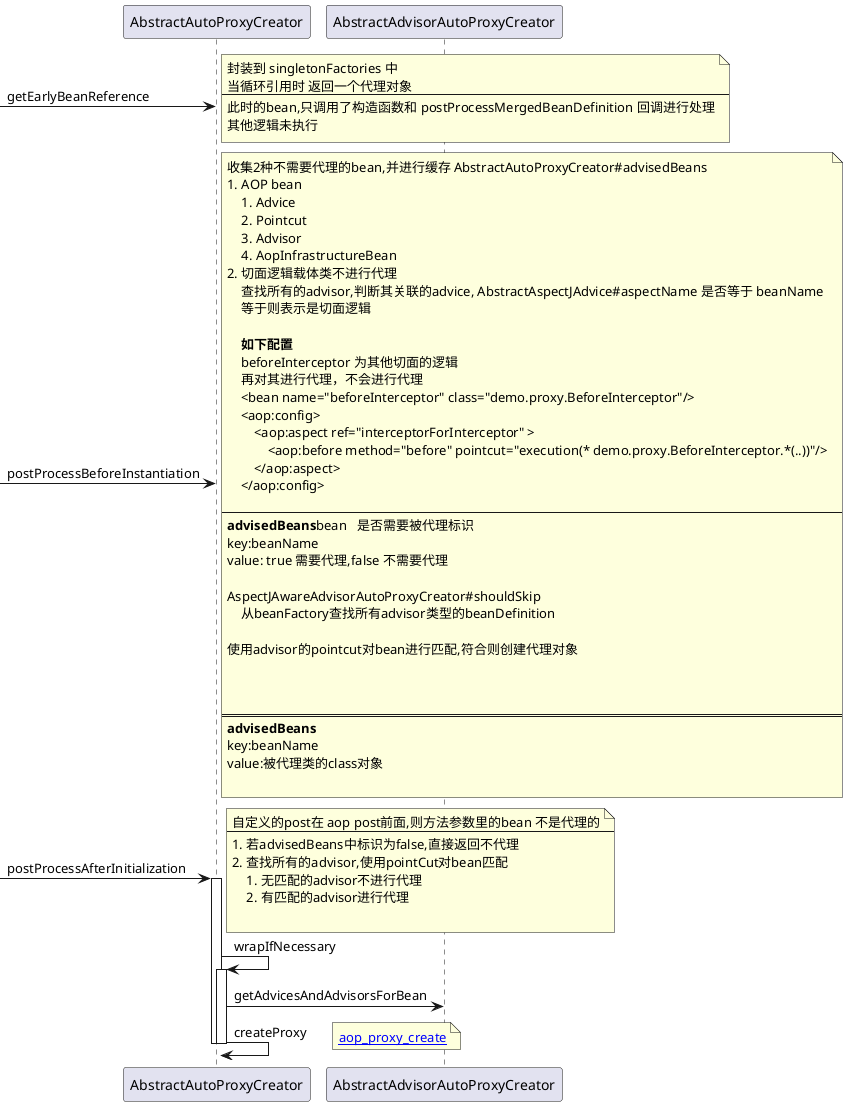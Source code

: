 @startuml
'https://plantuml.com/use-case-diagram


-> AbstractAutoProxyCreator : getEarlyBeanReference
note right
封装到 singletonFactories 中
当循环引用时 返回一个代理对象
---
此时的bean,只调用了构造函数和 postProcessMergedBeanDefinition 回调进行处理
其他逻辑未执行
end note

-> AbstractAutoProxyCreator : postProcessBeforeInstantiation
note right
收集2种不需要代理的bean,并进行缓存 AbstractAutoProxyCreator#advisedBeans
# AOP bean
## Advice
## Pointcut
## Advisor
## AopInfrastructureBean
# 切面逻辑载体类不进行代理
    查找所有的advisor,判断其关联的advice, AbstractAspectJAdvice#aspectName 是否等于 beanName
    等于则表示是切面逻辑

    **如下配置**
    beforeInterceptor 为其他切面的逻辑
    再对其进行代理，不会进行代理
    <bean name="beforeInterceptor" class="demo.proxy.BeforeInterceptor"/>
    <aop:config>
        <aop:aspect ref="interceptorForInterceptor" >
            <aop:before method="before" pointcut="execution(* demo.proxy.BeforeInterceptor.*(..))"/>
        </aop:aspect>
    </aop:config>

----
**advisedBeans**bean   是否需要被代理标识
key:beanName
value: true 需要代理,false 不需要代理

AspectJAwareAdvisorAutoProxyCreator#shouldSkip
    从beanFactory查找所有advisor类型的beanDefinition

使用advisor的pointcut对bean进行匹配,符合则创建代理对象



====
**advisedBeans**
key:beanName
value:被代理类的class对象

end note

-> AbstractAutoProxyCreator ++ : postProcessAfterInitialization
note right
自定义的post在 aop post前面,则方法参数里的bean 不是代理的
---
# 若advisedBeans中标识为false,直接返回不代理
# 查找所有的advisor,使用pointCut对bean匹配
## 无匹配的advisor不进行代理
## 有匹配的advisor进行代理

end note


    AbstractAutoProxyCreator -> AbstractAutoProxyCreator ++: wrapIfNecessary

        AbstractAutoProxyCreator -> AbstractAdvisorAutoProxyCreator : getAdvicesAndAdvisorsForBean

        AbstractAutoProxyCreator -> AbstractAutoProxyCreator : createProxy
        note right
        [[aop_create_se.puml aop_proxy_create]]
        end note
    deactivate


deactivate




@enduml